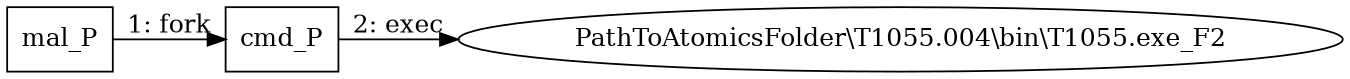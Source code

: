 digraph "T1055.004" {
rankdir="LR"
size="9"
fixedsize="false"
splines="true"
nodesep=0.3
ranksep=0
fontsize=10
overlap="scalexy"
engine= "neato"
	"mal_P" [node_type=Process shape=box]
	"cmd_P" [node_type=Process shape=box]
	"PathToAtomicsFolder\\T1055.004\\bin\\T1055.exe_F2" [node_type=File shape=ellipse]
	"mal_P" -> "cmd_P" [label="1: fork"]
	"cmd_P" -> "PathToAtomicsFolder\\T1055.004\\bin\\T1055.exe_F2" [label="2: exec"]
}
